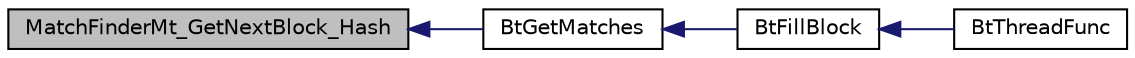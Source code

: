 digraph G
{
  edge [fontname="Helvetica",fontsize="10",labelfontname="Helvetica",labelfontsize="10"];
  node [fontname="Helvetica",fontsize="10",shape=record];
  rankdir="LR";
  Node1 [label="MatchFinderMt_GetNextBlock_Hash",height=0.2,width=0.4,color="black", fillcolor="grey75", style="filled" fontcolor="black"];
  Node1 -> Node2 [dir="back",color="midnightblue",fontsize="10",style="solid",fontname="Helvetica"];
  Node2 [label="BtGetMatches",height=0.2,width=0.4,color="black", fillcolor="white", style="filled",URL="$_lz_find_mt_8c.html#a3f0a42e7da9f4baaf020ac98ecad749e"];
  Node2 -> Node3 [dir="back",color="midnightblue",fontsize="10",style="solid",fontname="Helvetica"];
  Node3 [label="BtFillBlock",height=0.2,width=0.4,color="black", fillcolor="white", style="filled",URL="$_lz_find_mt_8c.html#a117338a38df1ae209893e5776ffbc327"];
  Node3 -> Node4 [dir="back",color="midnightblue",fontsize="10",style="solid",fontname="Helvetica"];
  Node4 [label="BtThreadFunc",height=0.2,width=0.4,color="black", fillcolor="white", style="filled",URL="$_lz_find_mt_8c.html#a9388955f0272d2954a5f7d30de7e595f"];
}

